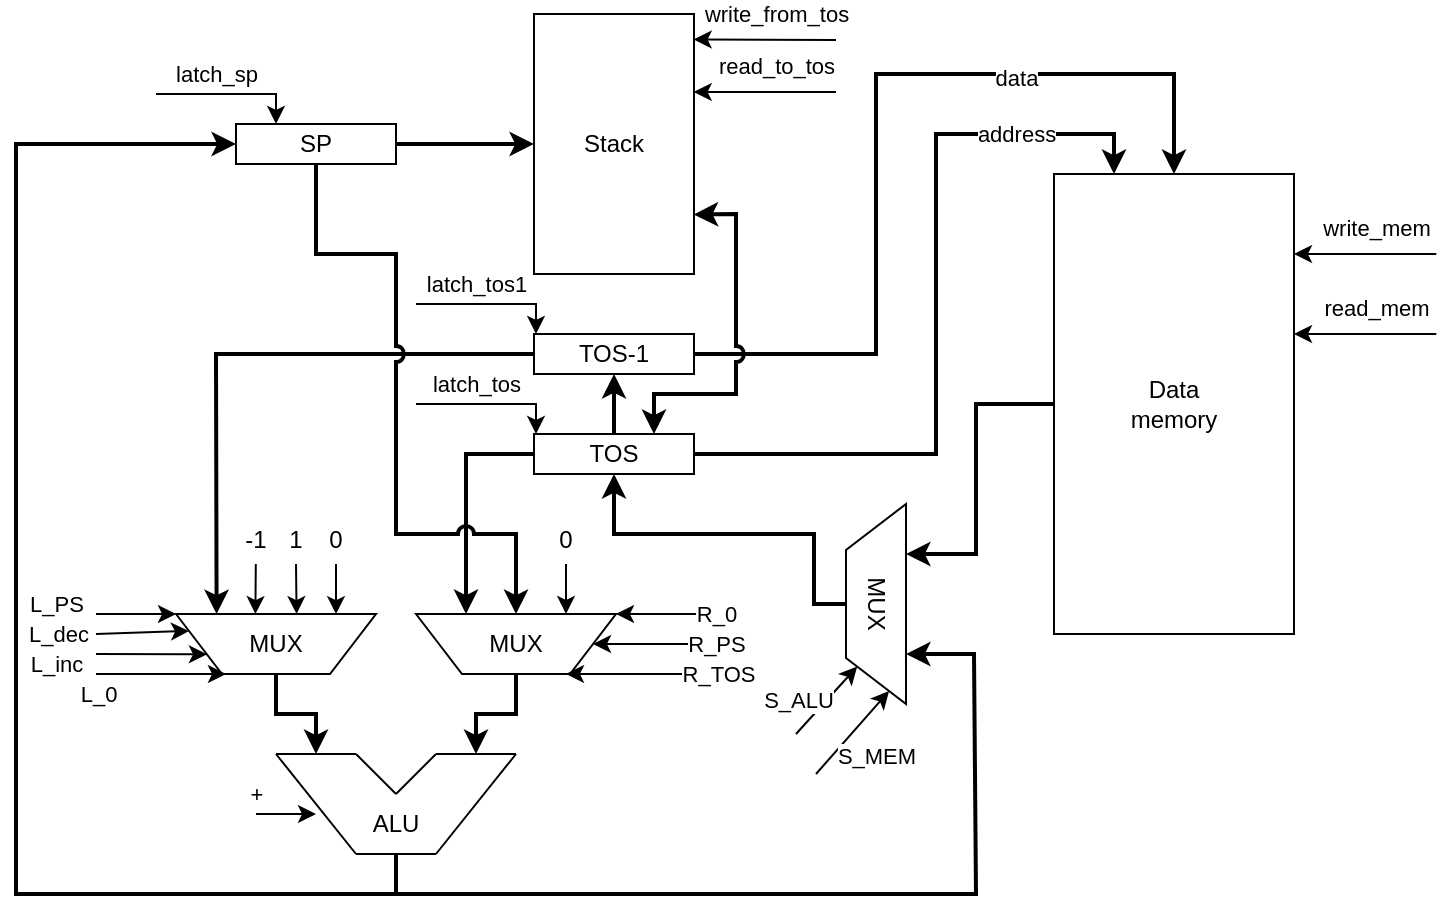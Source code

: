 <mxfile version="20.5.3" type="embed"><diagram name="Страница — 1" id="W3aqE9auqjd-TNdpTrAR"><mxGraphModel dx="263" dy="208" grid="1" gridSize="10" guides="1" tooltips="1" connect="1" arrows="1" fold="1" page="1" pageScale="1" pageWidth="827" pageHeight="1169" math="0" shadow="0"><root><mxCell id="0"/><mxCell id="1" parent="0"/><mxCell id="QS8BnpBDw42ccTHQEy5O-3" value="MUX" style="verticalLabelPosition=middle;verticalAlign=middle;html=1;shape=trapezoid;perimeter=trapezoidPerimeter;whiteSpace=wrap;size=0.23;arcSize=10;flipV=1;labelPosition=center;align=center;rotation=90;" parent="1" vertex="1"><mxGeometry x="420" y="360" width="100" height="30" as="geometry"/></mxCell><mxCell id="QS8BnpBDw42ccTHQEy5O-4" value="" style="endArrow=none;html=1;rounded=0;strokeWidth=1;" parent="1" edge="1"><mxGeometry width="50" height="50" relative="1" as="geometry"><mxPoint x="170" y="450" as="sourcePoint"/><mxPoint x="210" y="450" as="targetPoint"/></mxGeometry></mxCell><mxCell id="QS8BnpBDw42ccTHQEy5O-5" value="" style="endArrow=none;html=1;rounded=0;strokeWidth=1;" parent="1" edge="1"><mxGeometry width="50" height="50" relative="1" as="geometry"><mxPoint x="250" y="450" as="sourcePoint"/><mxPoint x="290" y="450" as="targetPoint"/></mxGeometry></mxCell><mxCell id="QS8BnpBDw42ccTHQEy5O-6" value="" style="endArrow=none;html=1;rounded=0;" parent="1" edge="1"><mxGeometry width="50" height="50" relative="1" as="geometry"><mxPoint x="210" y="500" as="sourcePoint"/><mxPoint x="250" y="500" as="targetPoint"/></mxGeometry></mxCell><mxCell id="QS8BnpBDw42ccTHQEy5O-7" value="" style="endArrow=none;html=1;rounded=0;" parent="1" edge="1"><mxGeometry width="50" height="50" relative="1" as="geometry"><mxPoint x="170" y="450" as="sourcePoint"/><mxPoint x="210" y="500" as="targetPoint"/></mxGeometry></mxCell><mxCell id="QS8BnpBDw42ccTHQEy5O-8" value="" style="endArrow=none;html=1;rounded=0;" parent="1" edge="1"><mxGeometry width="50" height="50" relative="1" as="geometry"><mxPoint x="250" y="500" as="sourcePoint"/><mxPoint x="290" y="450" as="targetPoint"/></mxGeometry></mxCell><mxCell id="QS8BnpBDw42ccTHQEy5O-9" value="" style="endArrow=none;html=1;rounded=0;" parent="1" edge="1"><mxGeometry width="50" height="50" relative="1" as="geometry"><mxPoint x="210" y="450" as="sourcePoint"/><mxPoint x="230" y="470" as="targetPoint"/></mxGeometry></mxCell><mxCell id="QS8BnpBDw42ccTHQEy5O-10" value="" style="endArrow=none;html=1;rounded=0;" parent="1" edge="1"><mxGeometry width="50" height="50" relative="1" as="geometry"><mxPoint x="250" y="450" as="sourcePoint"/><mxPoint x="230" y="470" as="targetPoint"/></mxGeometry></mxCell><mxCell id="QS8BnpBDw42ccTHQEy5O-12" value="ALU" style="text;html=1;align=center;verticalAlign=middle;whiteSpace=wrap;rounded=0;" parent="1" vertex="1"><mxGeometry x="200" y="470" width="60" height="30" as="geometry"/></mxCell><mxCell id="QS8BnpBDw42ccTHQEy5O-14" value="Stack" style="rounded=0;whiteSpace=wrap;html=1;" parent="1" vertex="1"><mxGeometry x="299" y="80" width="80" height="130" as="geometry"/></mxCell><mxCell id="QS8BnpBDw42ccTHQEy5O-15" value="TOS" style="rounded=0;whiteSpace=wrap;html=1;" parent="1" vertex="1"><mxGeometry x="299" y="290" width="80" height="20" as="geometry"/></mxCell><mxCell id="QS8BnpBDw42ccTHQEy5O-20" value="TOS-1" style="rounded=0;whiteSpace=wrap;html=1;" parent="1" vertex="1"><mxGeometry x="299" y="240" width="80" height="20" as="geometry"/></mxCell><mxCell id="QS8BnpBDw42ccTHQEy5O-24" value="" style="endArrow=classic;html=1;rounded=0;exitX=0;exitY=0.5;exitDx=0;exitDy=0;entryX=0.25;entryY=0;entryDx=0;entryDy=0;strokeWidth=2;" parent="1" source="QS8BnpBDw42ccTHQEy5O-15" target="QS8BnpBDw42ccTHQEy5O-46" edge="1"><mxGeometry width="50" height="50" relative="1" as="geometry"><mxPoint x="289" y="400" as="sourcePoint"/><mxPoint x="270" y="380" as="targetPoint"/><Array as="points"><mxPoint x="265" y="300"/></Array></mxGeometry></mxCell><mxCell id="QS8BnpBDw42ccTHQEy5O-25" value="" style="endArrow=classic;html=1;rounded=0;exitX=0.5;exitY=1;exitDx=0;exitDy=0;strokeWidth=2;" parent="1" source="QS8BnpBDw42ccTHQEy5O-38" edge="1"><mxGeometry width="50" height="50" relative="1" as="geometry"><mxPoint x="199" y="380" as="sourcePoint"/><mxPoint x="190" y="450" as="targetPoint"/><Array as="points"><mxPoint x="170" y="430"/><mxPoint x="190" y="430"/></Array></mxGeometry></mxCell><mxCell id="QS8BnpBDw42ccTHQEy5O-26" value="" style="endArrow=classic;html=1;rounded=0;exitX=0.5;exitY=1;exitDx=0;exitDy=0;entryX=0.75;entryY=0;entryDx=0;entryDy=0;strokeWidth=2;" parent="1" source="QS8BnpBDw42ccTHQEy5O-12" target="QS8BnpBDw42ccTHQEy5O-3" edge="1"><mxGeometry width="50" height="50" relative="1" as="geometry"><mxPoint x="359" y="330" as="sourcePoint"/><mxPoint x="399" y="440" as="targetPoint"/><Array as="points"><mxPoint x="230" y="520"/><mxPoint x="520" y="520"/><mxPoint x="519" y="400"/></Array></mxGeometry></mxCell><mxCell id="QS8BnpBDw42ccTHQEy5O-27" value="" style="endArrow=classic;html=1;rounded=0;exitX=0.5;exitY=1;exitDx=0;exitDy=0;entryX=0.5;entryY=1;entryDx=0;entryDy=0;strokeWidth=2;" parent="1" source="QS8BnpBDw42ccTHQEy5O-3" target="QS8BnpBDw42ccTHQEy5O-15" edge="1"><mxGeometry width="50" height="50" relative="1" as="geometry"><mxPoint x="369" y="340" as="sourcePoint"/><mxPoint x="409" y="450" as="targetPoint"/><Array as="points"><mxPoint x="439" y="375"/><mxPoint x="439" y="340"/><mxPoint x="339" y="340"/></Array></mxGeometry></mxCell><mxCell id="QS8BnpBDw42ccTHQEy5O-28" value="" style="endArrow=classic;html=1;rounded=0;entryX=0.25;entryY=0;entryDx=0;entryDy=0;exitX=0;exitY=0.5;exitDx=0;exitDy=0;strokeWidth=2;" parent="1" source="QS8BnpBDw42ccTHQEy5O-30" target="QS8BnpBDw42ccTHQEy5O-3" edge="1"><mxGeometry width="50" height="50" relative="1" as="geometry"><mxPoint x="519" y="275" as="sourcePoint"/><mxPoint x="519" y="290" as="targetPoint"/><Array as="points"><mxPoint x="520" y="275"/><mxPoint x="520" y="350"/></Array></mxGeometry></mxCell><mxCell id="QS8BnpBDw42ccTHQEy5O-30" value="Data&lt;div&gt;memory&lt;/div&gt;" style="rounded=0;whiteSpace=wrap;html=1;" parent="1" vertex="1"><mxGeometry x="559" y="160" width="120" height="230" as="geometry"/></mxCell><mxCell id="QS8BnpBDw42ccTHQEy5O-31" value="" style="endArrow=classic;html=1;rounded=0;exitX=1;exitY=0.5;exitDx=0;exitDy=0;entryX=0.25;entryY=0;entryDx=0;entryDy=0;strokeWidth=2;" parent="1" source="QS8BnpBDw42ccTHQEy5O-15" target="QS8BnpBDw42ccTHQEy5O-30" edge="1"><mxGeometry width="50" height="50" relative="1" as="geometry"><mxPoint x="289" y="330" as="sourcePoint"/><mxPoint x="339" y="280" as="targetPoint"/><Array as="points"><mxPoint x="500" y="300"/><mxPoint x="500" y="140"/><mxPoint x="589" y="140"/></Array></mxGeometry></mxCell><mxCell id="QS8BnpBDw42ccTHQEy5O-36" value="address" style="edgeLabel;html=1;align=center;verticalAlign=middle;resizable=0;points=[];" parent="QS8BnpBDw42ccTHQEy5O-31" vertex="1" connectable="0"><mxGeometry x="0.407" relative="1" as="geometry"><mxPoint x="40" y="-7" as="offset"/></mxGeometry></mxCell><mxCell id="QS8BnpBDw42ccTHQEy5O-32" value="" style="endArrow=classic;html=1;rounded=0;exitX=1;exitY=0.5;exitDx=0;exitDy=0;entryX=0.5;entryY=0;entryDx=0;entryDy=0;strokeWidth=2;" parent="1" source="QS8BnpBDw42ccTHQEy5O-20" target="QS8BnpBDw42ccTHQEy5O-30" edge="1"><mxGeometry width="50" height="50" relative="1" as="geometry"><mxPoint x="389" y="360" as="sourcePoint"/><mxPoint x="429" y="470" as="targetPoint"/><Array as="points"><mxPoint x="470" y="250"/><mxPoint x="470" y="110"/><mxPoint x="619" y="110"/></Array></mxGeometry></mxCell><mxCell id="QS8BnpBDw42ccTHQEy5O-37" value="data" style="edgeLabel;html=1;align=center;verticalAlign=middle;resizable=0;points=[];" parent="QS8BnpBDw42ccTHQEy5O-32" vertex="1" connectable="0"><mxGeometry x="0.282" y="-2" relative="1" as="geometry"><mxPoint x="25" as="offset"/></mxGeometry></mxCell><mxCell id="QS8BnpBDw42ccTHQEy5O-38" value="MUX" style="verticalLabelPosition=middle;verticalAlign=middle;html=1;shape=trapezoid;perimeter=trapezoidPerimeter;whiteSpace=wrap;size=0.23;arcSize=10;flipV=1;labelPosition=center;align=center;rotation=0;" parent="1" vertex="1"><mxGeometry x="120" y="380" width="100" height="30" as="geometry"/></mxCell><mxCell id="QS8BnpBDw42ccTHQEy5O-40" value="" style="endArrow=classic;html=1;rounded=0;exitX=0;exitY=0.5;exitDx=0;exitDy=0;entryX=0.203;entryY=0.998;entryDx=0;entryDy=0;entryPerimeter=0;strokeWidth=2;" parent="1" source="QS8BnpBDw42ccTHQEy5O-20" target="QS8BnpBDw42ccTHQEy5O-38" edge="1"><mxGeometry width="50" height="50" relative="1" as="geometry"><mxPoint x="209" y="370" as="sourcePoint"/><mxPoint x="309" y="430" as="targetPoint"/><Array as="points"><mxPoint x="140" y="250"/></Array></mxGeometry></mxCell><mxCell id="QS8BnpBDw42ccTHQEy5O-41" value="" style="endArrow=classic;html=1;rounded=0;entryX=0.8;entryY=0.998;entryDx=0;entryDy=0;exitX=0.5;exitY=1;exitDx=0;exitDy=0;entryPerimeter=0;" parent="1" source="QS8BnpBDw42ccTHQEy5O-42" target="QS8BnpBDw42ccTHQEy5O-38" edge="1"><mxGeometry width="50" height="50" relative="1" as="geometry"><mxPoint x="174" y="300" as="sourcePoint"/><mxPoint x="234" y="340" as="targetPoint"/><Array as="points"/></mxGeometry></mxCell><mxCell id="QS8BnpBDw42ccTHQEy5O-42" value="0" style="text;html=1;align=center;verticalAlign=middle;whiteSpace=wrap;rounded=0;" parent="1" vertex="1"><mxGeometry x="190" y="330" width="20" height="25" as="geometry"/></mxCell><mxCell id="QS8BnpBDw42ccTHQEy5O-44" value="" style="endArrow=classic;html=1;rounded=0;entryX=0.603;entryY=0.998;entryDx=0;entryDy=0;exitX=0.5;exitY=1;exitDx=0;exitDy=0;entryPerimeter=0;" parent="1" source="QS8BnpBDw42ccTHQEy5O-45" target="QS8BnpBDw42ccTHQEy5O-38" edge="1"><mxGeometry width="50" height="50" relative="1" as="geometry"><mxPoint x="184" y="305" as="sourcePoint"/><mxPoint x="184" y="340" as="targetPoint"/><Array as="points"/></mxGeometry></mxCell><mxCell id="QS8BnpBDw42ccTHQEy5O-45" value="1" style="text;html=1;align=center;verticalAlign=middle;whiteSpace=wrap;rounded=0;" parent="1" vertex="1"><mxGeometry x="170" y="330" width="20" height="25" as="geometry"/></mxCell><mxCell id="QS8BnpBDw42ccTHQEy5O-46" value="MUX" style="verticalLabelPosition=middle;verticalAlign=middle;html=1;shape=trapezoid;perimeter=trapezoidPerimeter;whiteSpace=wrap;size=0.23;arcSize=10;flipV=1;labelPosition=center;align=center;rotation=0;" parent="1" vertex="1"><mxGeometry x="240" y="380" width="100" height="30" as="geometry"/></mxCell><mxCell id="QS8BnpBDw42ccTHQEy5O-47" value="" style="endArrow=classic;html=1;rounded=0;entryX=0.75;entryY=0;entryDx=0;entryDy=0;exitX=0.5;exitY=1;exitDx=0;exitDy=0;" parent="1" source="QS8BnpBDw42ccTHQEy5O-48" target="QS8BnpBDw42ccTHQEy5O-46" edge="1"><mxGeometry width="50" height="50" relative="1" as="geometry"><mxPoint x="305" y="355" as="sourcePoint"/><mxPoint x="305" y="380" as="targetPoint"/><Array as="points"/></mxGeometry></mxCell><mxCell id="QS8BnpBDw42ccTHQEy5O-48" value="0" style="text;html=1;align=center;verticalAlign=middle;whiteSpace=wrap;rounded=0;" parent="1" vertex="1"><mxGeometry x="310" y="330" width="10" height="25" as="geometry"/></mxCell><mxCell id="QS8BnpBDw42ccTHQEy5O-49" value="" style="endArrow=classic;html=1;rounded=0;exitX=0.5;exitY=1;exitDx=0;exitDy=0;strokeWidth=2;" parent="1" source="QS8BnpBDw42ccTHQEy5O-46" edge="1"><mxGeometry width="50" height="50" relative="1" as="geometry"><mxPoint x="180" y="420" as="sourcePoint"/><mxPoint x="270" y="450" as="targetPoint"/><Array as="points"><mxPoint x="290" y="430"/><mxPoint x="270" y="430"/></Array></mxGeometry></mxCell><mxCell id="2" value="SP" style="rounded=0;whiteSpace=wrap;html=1;" parent="1" vertex="1"><mxGeometry x="150" y="135" width="80" height="20" as="geometry"/></mxCell><mxCell id="3" value="" style="endArrow=classic;html=1;rounded=0;exitX=0.5;exitY=1;exitDx=0;exitDy=0;entryX=0;entryY=0.5;entryDx=0;entryDy=0;strokeWidth=2;" parent="1" source="QS8BnpBDw42ccTHQEy5O-12" target="2" edge="1"><mxGeometry width="50" height="50" relative="1" as="geometry"><mxPoint x="360" y="380" as="sourcePoint"/><mxPoint x="410" y="330" as="targetPoint"/><Array as="points"><mxPoint x="230" y="520"/><mxPoint x="40" y="520"/><mxPoint x="40" y="145"/></Array></mxGeometry></mxCell><mxCell id="4" value="" style="endArrow=classic;html=1;rounded=0;entryX=0.5;entryY=1;entryDx=0;entryDy=0;exitX=0.5;exitY=0;exitDx=0;exitDy=0;strokeWidth=2;" parent="1" source="QS8BnpBDw42ccTHQEy5O-15" target="QS8BnpBDw42ccTHQEy5O-20" edge="1"><mxGeometry width="50" height="50" relative="1" as="geometry"><mxPoint x="325" y="365" as="sourcePoint"/><mxPoint x="325" y="390" as="targetPoint"/><Array as="points"/></mxGeometry></mxCell><mxCell id="5" value="" style="endArrow=classic;html=1;rounded=0;exitX=0.998;exitY=0.771;exitDx=0;exitDy=0;entryX=0.75;entryY=0;entryDx=0;entryDy=0;exitPerimeter=0;jumpStyle=arc;startArrow=classic;startFill=1;strokeWidth=2;" parent="1" source="QS8BnpBDw42ccTHQEy5O-14" target="QS8BnpBDw42ccTHQEy5O-15" edge="1"><mxGeometry width="50" height="50" relative="1" as="geometry"><mxPoint x="360" y="280" as="sourcePoint"/><mxPoint x="410" y="230" as="targetPoint"/><Array as="points"><mxPoint x="400" y="180"/><mxPoint x="400" y="270"/><mxPoint x="359" y="270"/></Array></mxGeometry></mxCell><mxCell id="8" value="" style="endArrow=classic;html=1;jumpStyle=arc;exitX=1;exitY=0.5;exitDx=0;exitDy=0;entryX=0;entryY=0.5;entryDx=0;entryDy=0;rounded=0;strokeWidth=2;" parent="1" source="2" target="QS8BnpBDw42ccTHQEy5O-14" edge="1"><mxGeometry width="50" height="50" relative="1" as="geometry"><mxPoint x="260" y="310" as="sourcePoint"/><mxPoint x="310" y="260" as="targetPoint"/><Array as="points"><mxPoint x="250" y="145"/></Array></mxGeometry></mxCell><mxCell id="9" value="" style="endArrow=classic;html=1;rounded=0;jumpStyle=arc;exitX=0.5;exitY=1;exitDx=0;exitDy=0;entryX=0.5;entryY=0;entryDx=0;entryDy=0;strokeWidth=2;" parent="1" source="2" target="QS8BnpBDw42ccTHQEy5O-46" edge="1"><mxGeometry width="50" height="50" relative="1" as="geometry"><mxPoint x="250" y="340" as="sourcePoint"/><mxPoint x="300" y="290" as="targetPoint"/><Array as="points"><mxPoint x="190" y="200"/><mxPoint x="230" y="200"/><mxPoint x="230" y="340"/><mxPoint x="290" y="340"/></Array></mxGeometry></mxCell><mxCell id="10" value="" style="endArrow=classic;html=1;rounded=0;entryX=0.397;entryY=0.998;entryDx=0;entryDy=0;entryPerimeter=0;" parent="1" source="11" target="QS8BnpBDw42ccTHQEy5O-38" edge="1"><mxGeometry width="50" height="50" relative="1" as="geometry"><mxPoint x="160" y="360" as="sourcePoint"/><mxPoint x="190.3" y="390.06" as="targetPoint"/><Array as="points"/></mxGeometry></mxCell><mxCell id="11" value="-1" style="text;html=1;align=center;verticalAlign=middle;whiteSpace=wrap;rounded=0;" parent="1" vertex="1"><mxGeometry x="150" y="330" width="20" height="25" as="geometry"/></mxCell><mxCell id="27" value="" style="endArrow=classic;html=1;rounded=0;strokeWidth=1;entryX=0.75;entryY=1;entryDx=0;entryDy=0;" edge="1" parent="1" target="QS8BnpBDw42ccTHQEy5O-46"><mxGeometry relative="1" as="geometry"><mxPoint x="380" y="410" as="sourcePoint"/><mxPoint x="430" y="370" as="targetPoint"/></mxGeometry></mxCell><mxCell id="28" value="R_TOS" style="edgeLabel;resizable=0;html=1;align=center;verticalAlign=middle;" connectable="0" vertex="1" parent="27"><mxGeometry relative="1" as="geometry"><mxPoint x="43" as="offset"/></mxGeometry></mxCell><mxCell id="29" value="" style="endArrow=classic;html=1;rounded=0;strokeWidth=1;entryX=1;entryY=0.5;entryDx=0;entryDy=0;" edge="1" parent="1" target="QS8BnpBDw42ccTHQEy5O-46"><mxGeometry relative="1" as="geometry"><mxPoint x="390" y="395" as="sourcePoint"/><mxPoint x="331.301" y="414.39" as="targetPoint"/></mxGeometry></mxCell><mxCell id="30" value="R_PS" style="edgeLabel;resizable=0;html=1;align=center;verticalAlign=middle;" connectable="0" vertex="1" parent="29"><mxGeometry relative="1" as="geometry"><mxPoint x="31" as="offset"/></mxGeometry></mxCell><mxCell id="31" value="" style="endArrow=classic;html=1;rounded=0;strokeWidth=1;entryX=1;entryY=0;entryDx=0;entryDy=0;" edge="1" parent="1" target="QS8BnpBDw42ccTHQEy5O-46"><mxGeometry relative="1" as="geometry"><mxPoint x="400" y="380" as="sourcePoint"/><mxPoint x="341.301" y="424.39" as="targetPoint"/></mxGeometry></mxCell><mxCell id="32" value="R_0" style="edgeLabel;resizable=0;html=1;align=center;verticalAlign=middle;" connectable="0" vertex="1" parent="31"><mxGeometry relative="1" as="geometry"><mxPoint x="20" as="offset"/></mxGeometry></mxCell><mxCell id="33" value="" style="endArrow=classic;html=1;rounded=0;strokeWidth=1;entryX=0;entryY=0.75;entryDx=0;entryDy=0;" edge="1" parent="1" target="QS8BnpBDw42ccTHQEy5O-38"><mxGeometry relative="1" as="geometry"><mxPoint x="80" y="400" as="sourcePoint"/><mxPoint x="10" y="409.52" as="targetPoint"/></mxGeometry></mxCell><mxCell id="34" value="L_inc" style="edgeLabel;resizable=0;html=1;align=center;verticalAlign=middle;" connectable="0" vertex="1" parent="33"><mxGeometry relative="1" as="geometry"><mxPoint x="-48" y="5" as="offset"/></mxGeometry></mxCell><mxCell id="35" value="" style="endArrow=classic;html=1;rounded=0;strokeWidth=1;entryX=0;entryY=0.25;entryDx=0;entryDy=0;" edge="1" parent="1" target="QS8BnpBDw42ccTHQEy5O-38"><mxGeometry relative="1" as="geometry"><mxPoint x="80" y="390" as="sourcePoint"/><mxPoint x="23.5" y="394.52" as="targetPoint"/></mxGeometry></mxCell><mxCell id="36" value="L_dec" style="edgeLabel;resizable=0;html=1;align=center;verticalAlign=middle;" connectable="0" vertex="1" parent="35"><mxGeometry relative="1" as="geometry"><mxPoint x="-43" y="1" as="offset"/></mxGeometry></mxCell><mxCell id="37" value="" style="endArrow=classic;html=1;rounded=0;strokeWidth=1;entryX=0;entryY=0;entryDx=0;entryDy=0;" edge="1" parent="1" target="QS8BnpBDw42ccTHQEy5O-38"><mxGeometry relative="1" as="geometry"><mxPoint x="80" y="380" as="sourcePoint"/><mxPoint x="35" y="379.52" as="targetPoint"/></mxGeometry></mxCell><mxCell id="38" value="L_PS" style="edgeLabel;resizable=0;html=1;align=center;verticalAlign=middle;" connectable="0" vertex="1" parent="37"><mxGeometry relative="1" as="geometry"><mxPoint x="-40" y="-5" as="offset"/></mxGeometry></mxCell><mxCell id="39" value="" style="endArrow=classic;html=1;rounded=0;strokeWidth=1;entryX=0.25;entryY=1;entryDx=0;entryDy=0;" edge="1" parent="1" target="QS8BnpBDw42ccTHQEy5O-38"><mxGeometry relative="1" as="geometry"><mxPoint x="80" y="410" as="sourcePoint"/><mxPoint x="140" y="420" as="targetPoint"/></mxGeometry></mxCell><mxCell id="40" value="L_0" style="edgeLabel;resizable=0;html=1;align=center;verticalAlign=middle;" connectable="0" vertex="1" parent="39"><mxGeometry relative="1" as="geometry"><mxPoint x="-32" y="10" as="offset"/></mxGeometry></mxCell><mxCell id="41" value="" style="endArrow=classic;html=1;rounded=0;strokeWidth=1;entryX=1;entryY=1;entryDx=0;entryDy=0;" edge="1" parent="1" target="QS8BnpBDw42ccTHQEy5O-3"><mxGeometry relative="1" as="geometry"><mxPoint x="430" y="440" as="sourcePoint"/><mxPoint x="500" y="360" as="targetPoint"/></mxGeometry></mxCell><mxCell id="42" value="S_ALU" style="edgeLabel;resizable=0;html=1;align=center;verticalAlign=middle;" connectable="0" vertex="1" parent="41"><mxGeometry relative="1" as="geometry"><mxPoint x="-15" as="offset"/></mxGeometry></mxCell><mxCell id="43" value="" style="endArrow=classic;html=1;rounded=0;strokeWidth=1;entryX=1;entryY=0.25;entryDx=0;entryDy=0;" edge="1" parent="1" target="QS8BnpBDw42ccTHQEy5O-3"><mxGeometry relative="1" as="geometry"><mxPoint x="440" y="460" as="sourcePoint"/><mxPoint x="500" y="360" as="targetPoint"/></mxGeometry></mxCell><mxCell id="44" value="S_MEM" style="edgeLabel;resizable=0;html=1;align=center;verticalAlign=middle;" connectable="0" vertex="1" parent="43"><mxGeometry relative="1" as="geometry"><mxPoint x="12" y="11" as="offset"/></mxGeometry></mxCell><mxCell id="50" value="" style="endArrow=classic;html=1;rounded=0;strokeWidth=1;entryX=0.25;entryY=0;entryDx=0;entryDy=0;" edge="1" parent="1" target="2"><mxGeometry relative="1" as="geometry"><mxPoint x="110" y="120" as="sourcePoint"/><mxPoint x="390" y="260" as="targetPoint"/><Array as="points"><mxPoint x="170" y="120"/></Array></mxGeometry></mxCell><mxCell id="51" value="latch_sp" style="edgeLabel;resizable=0;html=1;align=center;verticalAlign=middle;" connectable="0" vertex="1" parent="50"><mxGeometry relative="1" as="geometry"><mxPoint x="-8" y="-10" as="offset"/></mxGeometry></mxCell><mxCell id="52" value="" style="endArrow=classic;html=1;rounded=0;strokeWidth=1;entryX=0.25;entryY=0;entryDx=0;entryDy=0;" edge="1" parent="1"><mxGeometry relative="1" as="geometry"><mxPoint x="240" y="225" as="sourcePoint"/><mxPoint x="300" y="240" as="targetPoint"/><Array as="points"><mxPoint x="300" y="225"/></Array></mxGeometry></mxCell><mxCell id="53" value="latch_tos1" style="edgeLabel;resizable=0;html=1;align=center;verticalAlign=middle;" connectable="0" vertex="1" parent="52"><mxGeometry relative="1" as="geometry"><mxPoint x="-8" y="-10" as="offset"/></mxGeometry></mxCell><mxCell id="54" value="" style="endArrow=classic;html=1;rounded=0;strokeWidth=1;entryX=0.25;entryY=0;entryDx=0;entryDy=0;" edge="1" parent="1"><mxGeometry relative="1" as="geometry"><mxPoint x="240" y="275" as="sourcePoint"/><mxPoint x="300" y="290" as="targetPoint"/><Array as="points"><mxPoint x="300" y="275"/></Array></mxGeometry></mxCell><mxCell id="55" value="latch_tos" style="edgeLabel;resizable=0;html=1;align=center;verticalAlign=middle;" connectable="0" vertex="1" parent="54"><mxGeometry relative="1" as="geometry"><mxPoint x="-8" y="-10" as="offset"/></mxGeometry></mxCell><mxCell id="56" value="" style="endArrow=classic;html=1;rounded=0;strokeWidth=1;entryX=0.998;entryY=0.098;entryDx=0;entryDy=0;entryPerimeter=0;" edge="1" parent="1" target="QS8BnpBDw42ccTHQEy5O-14"><mxGeometry relative="1" as="geometry"><mxPoint x="450" y="93" as="sourcePoint"/><mxPoint x="400" y="90" as="targetPoint"/></mxGeometry></mxCell><mxCell id="57" value="write_from_tos" style="edgeLabel;resizable=0;html=1;align=center;verticalAlign=middle;" connectable="0" vertex="1" parent="56"><mxGeometry relative="1" as="geometry"><mxPoint x="5" y="-13" as="offset"/></mxGeometry></mxCell><mxCell id="58" value="" style="endArrow=classic;html=1;rounded=0;strokeWidth=1;entryX=0.998;entryY=0.3;entryDx=0;entryDy=0;entryPerimeter=0;" edge="1" parent="1" target="QS8BnpBDw42ccTHQEy5O-14"><mxGeometry relative="1" as="geometry"><mxPoint x="450" y="119" as="sourcePoint"/><mxPoint x="388.84" y="102.74" as="targetPoint"/></mxGeometry></mxCell><mxCell id="59" value="read_to_tos" style="edgeLabel;resizable=0;html=1;align=center;verticalAlign=middle;" connectable="0" vertex="1" parent="58"><mxGeometry relative="1" as="geometry"><mxPoint x="5" y="-13" as="offset"/></mxGeometry></mxCell><mxCell id="60" value="" style="endArrow=classic;html=1;rounded=0;strokeWidth=1;entryX=0.998;entryY=0.3;entryDx=0;entryDy=0;entryPerimeter=0;" edge="1" parent="1"><mxGeometry relative="1" as="geometry"><mxPoint x="750.16" y="200" as="sourcePoint"/><mxPoint x="679" y="200" as="targetPoint"/></mxGeometry></mxCell><mxCell id="61" value="write_mem" style="edgeLabel;resizable=0;html=1;align=center;verticalAlign=middle;" connectable="0" vertex="1" parent="60"><mxGeometry relative="1" as="geometry"><mxPoint x="5" y="-13" as="offset"/></mxGeometry></mxCell><mxCell id="62" value="" style="endArrow=classic;html=1;rounded=0;strokeWidth=1;entryX=0.998;entryY=0.3;entryDx=0;entryDy=0;entryPerimeter=0;" edge="1" parent="1"><mxGeometry relative="1" as="geometry"><mxPoint x="750.16" y="240" as="sourcePoint"/><mxPoint x="679" y="240" as="targetPoint"/></mxGeometry></mxCell><mxCell id="63" value="read_mem" style="edgeLabel;resizable=0;html=1;align=center;verticalAlign=middle;" connectable="0" vertex="1" parent="62"><mxGeometry relative="1" as="geometry"><mxPoint x="5" y="-13" as="offset"/></mxGeometry></mxCell><mxCell id="65" value="" style="endArrow=classic;html=1;rounded=0;strokeWidth=1;" edge="1" parent="1"><mxGeometry relative="1" as="geometry"><mxPoint x="160" y="480" as="sourcePoint"/><mxPoint x="190" y="480" as="targetPoint"/><Array as="points"><mxPoint x="170" y="480"/></Array></mxGeometry></mxCell><mxCell id="66" value="+" style="edgeLabel;resizable=0;html=1;align=center;verticalAlign=middle;" connectable="0" vertex="1" parent="65"><mxGeometry relative="1" as="geometry"><mxPoint x="-15" y="-10" as="offset"/></mxGeometry></mxCell></root></mxGraphModel></diagram></mxfile>